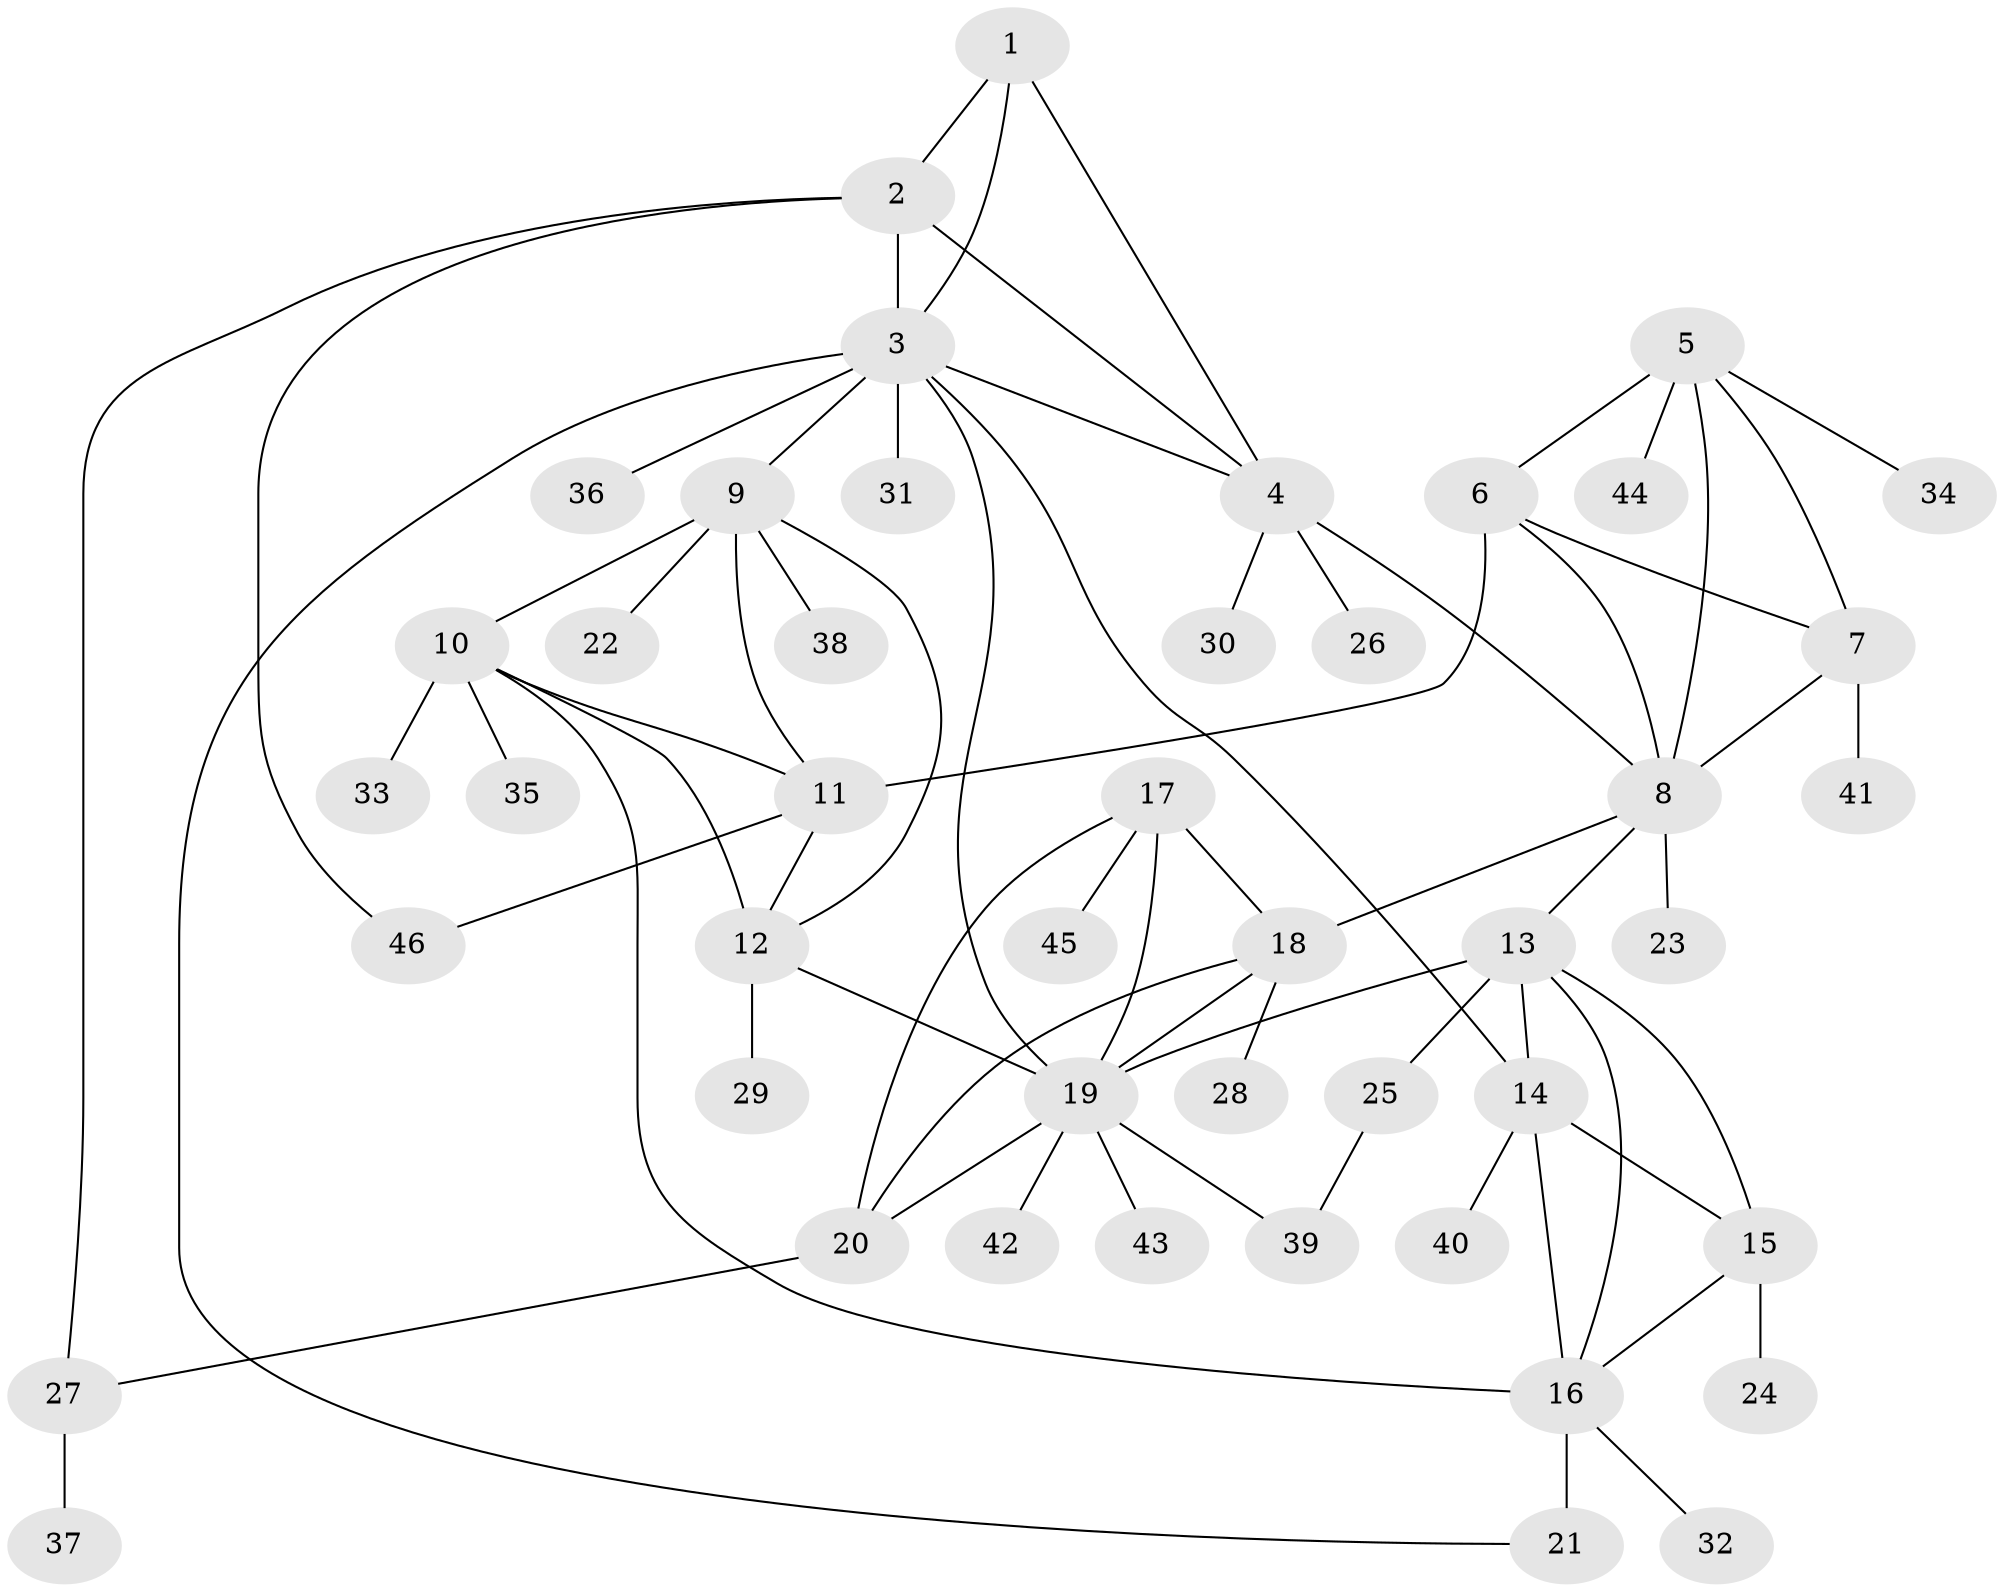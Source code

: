 // original degree distribution, {4: 0.010869565217391304, 3: 0.043478260869565216, 11: 0.010869565217391304, 9: 0.043478260869565216, 5: 0.06521739130434782, 6: 0.021739130434782608, 8: 0.021739130434782608, 7: 0.021739130434782608, 10: 0.010869565217391304, 1: 0.5543478260869565, 2: 0.1956521739130435}
// Generated by graph-tools (version 1.1) at 2025/37/03/09/25 02:37:11]
// undirected, 46 vertices, 70 edges
graph export_dot {
graph [start="1"]
  node [color=gray90,style=filled];
  1;
  2;
  3;
  4;
  5;
  6;
  7;
  8;
  9;
  10;
  11;
  12;
  13;
  14;
  15;
  16;
  17;
  18;
  19;
  20;
  21;
  22;
  23;
  24;
  25;
  26;
  27;
  28;
  29;
  30;
  31;
  32;
  33;
  34;
  35;
  36;
  37;
  38;
  39;
  40;
  41;
  42;
  43;
  44;
  45;
  46;
  1 -- 2 [weight=1.0];
  1 -- 3 [weight=1.0];
  1 -- 4 [weight=1.0];
  2 -- 3 [weight=2.0];
  2 -- 4 [weight=1.0];
  2 -- 27 [weight=1.0];
  2 -- 46 [weight=1.0];
  3 -- 4 [weight=1.0];
  3 -- 9 [weight=1.0];
  3 -- 14 [weight=1.0];
  3 -- 19 [weight=1.0];
  3 -- 21 [weight=1.0];
  3 -- 31 [weight=1.0];
  3 -- 36 [weight=1.0];
  4 -- 8 [weight=1.0];
  4 -- 26 [weight=3.0];
  4 -- 30 [weight=1.0];
  5 -- 6 [weight=2.0];
  5 -- 7 [weight=1.0];
  5 -- 8 [weight=1.0];
  5 -- 34 [weight=1.0];
  5 -- 44 [weight=1.0];
  6 -- 7 [weight=1.0];
  6 -- 8 [weight=1.0];
  6 -- 11 [weight=1.0];
  7 -- 8 [weight=1.0];
  7 -- 41 [weight=1.0];
  8 -- 13 [weight=1.0];
  8 -- 18 [weight=1.0];
  8 -- 23 [weight=2.0];
  9 -- 10 [weight=1.0];
  9 -- 11 [weight=1.0];
  9 -- 12 [weight=1.0];
  9 -- 22 [weight=2.0];
  9 -- 38 [weight=1.0];
  10 -- 11 [weight=1.0];
  10 -- 12 [weight=1.0];
  10 -- 16 [weight=1.0];
  10 -- 33 [weight=2.0];
  10 -- 35 [weight=1.0];
  11 -- 12 [weight=2.0];
  11 -- 46 [weight=1.0];
  12 -- 19 [weight=1.0];
  12 -- 29 [weight=1.0];
  13 -- 14 [weight=1.0];
  13 -- 15 [weight=1.0];
  13 -- 16 [weight=1.0];
  13 -- 19 [weight=1.0];
  13 -- 25 [weight=3.0];
  14 -- 15 [weight=1.0];
  14 -- 16 [weight=1.0];
  14 -- 40 [weight=2.0];
  15 -- 16 [weight=1.0];
  15 -- 24 [weight=1.0];
  16 -- 21 [weight=3.0];
  16 -- 32 [weight=1.0];
  17 -- 18 [weight=1.0];
  17 -- 19 [weight=1.0];
  17 -- 20 [weight=1.0];
  17 -- 45 [weight=1.0];
  18 -- 19 [weight=1.0];
  18 -- 20 [weight=1.0];
  18 -- 28 [weight=1.0];
  19 -- 20 [weight=1.0];
  19 -- 39 [weight=1.0];
  19 -- 42 [weight=1.0];
  19 -- 43 [weight=1.0];
  20 -- 27 [weight=1.0];
  25 -- 39 [weight=1.0];
  27 -- 37 [weight=1.0];
}
